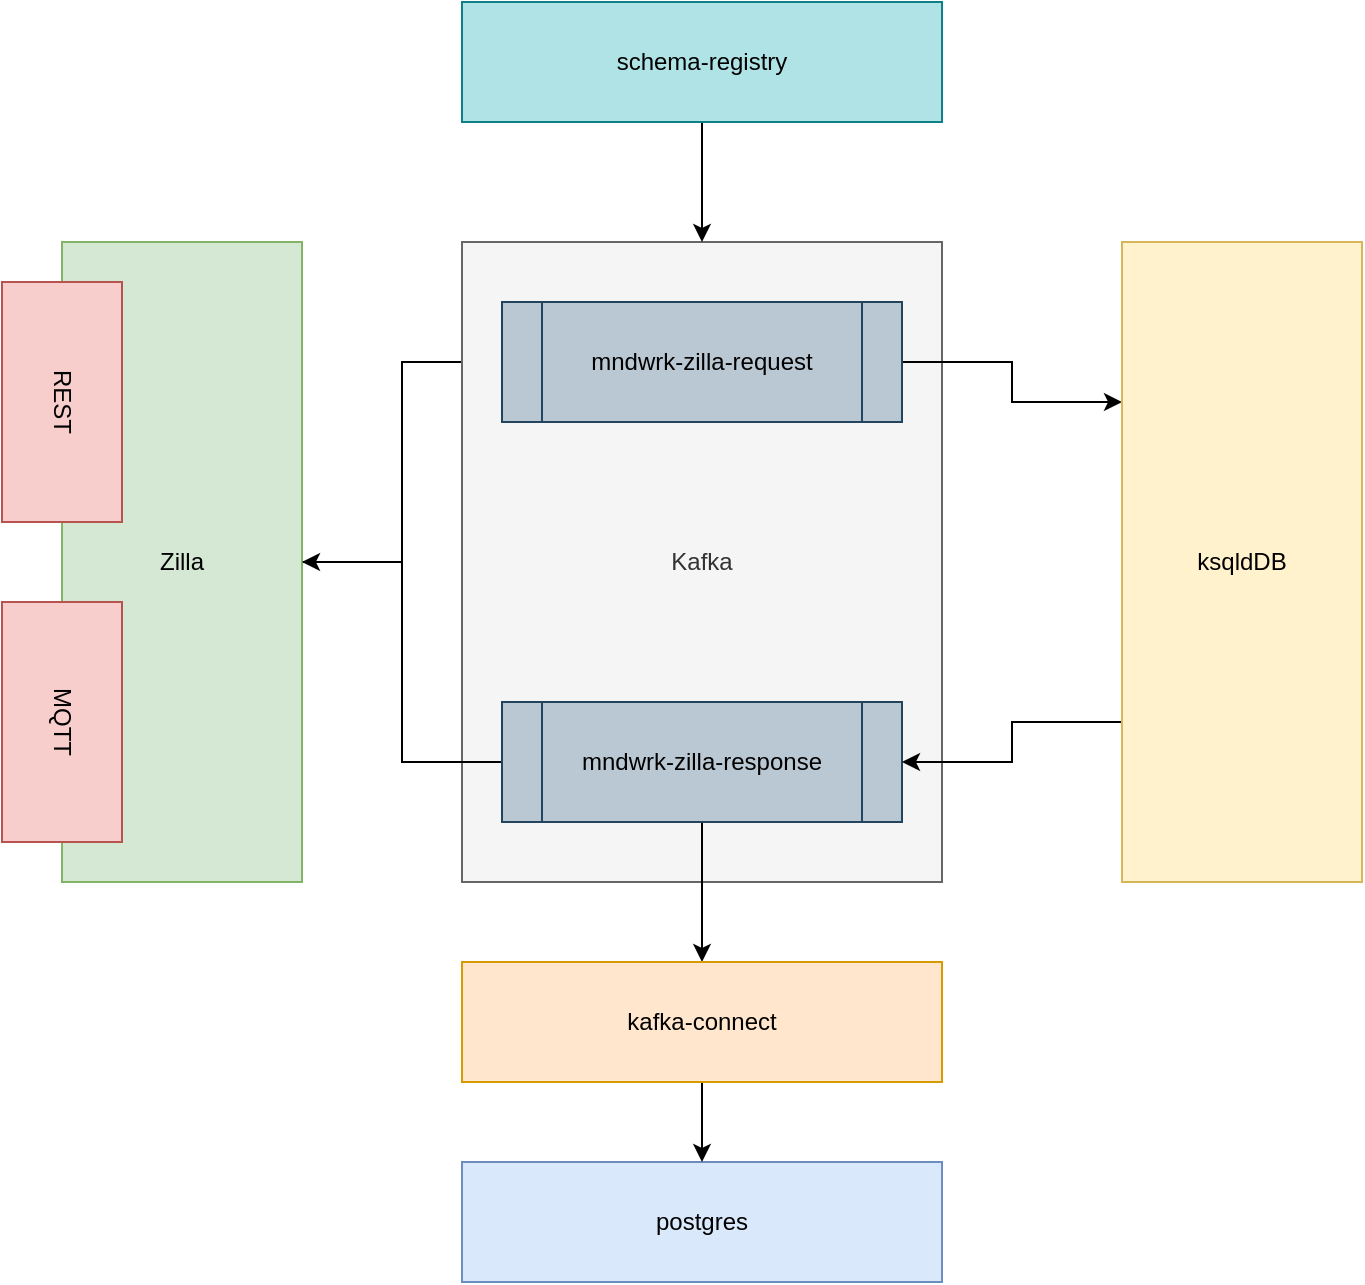 <mxfile version="24.3.0" type="device">
  <diagram name="Page-1" id="OrUoRu9kMx7ikcfzCLrX">
    <mxGraphModel dx="1362" dy="736" grid="1" gridSize="10" guides="1" tooltips="1" connect="1" arrows="1" fold="1" page="1" pageScale="1" pageWidth="850" pageHeight="1100" math="0" shadow="0">
      <root>
        <mxCell id="0" />
        <mxCell id="1" parent="0" />
        <mxCell id="cnrpu68FFSukZOdKjzBn-11" style="edgeStyle=orthogonalEdgeStyle;rounded=0;orthogonalLoop=1;jettySize=auto;html=1;entryX=0;entryY=0.5;entryDx=0;entryDy=0;" edge="1" parent="1" source="cnrpu68FFSukZOdKjzBn-1" target="cnrpu68FFSukZOdKjzBn-5">
          <mxGeometry relative="1" as="geometry" />
        </mxCell>
        <mxCell id="cnrpu68FFSukZOdKjzBn-1" value="Zilla" style="rounded=0;whiteSpace=wrap;html=1;fillColor=#d5e8d4;strokeColor=#82b366;" vertex="1" parent="1">
          <mxGeometry x="120" y="240" width="120" height="320" as="geometry" />
        </mxCell>
        <mxCell id="cnrpu68FFSukZOdKjzBn-2" value="Kafka" style="rounded=0;whiteSpace=wrap;html=1;fillColor=#f5f5f5;fontColor=#333333;strokeColor=#666666;" vertex="1" parent="1">
          <mxGeometry x="320" y="240" width="240" height="320" as="geometry" />
        </mxCell>
        <mxCell id="cnrpu68FFSukZOdKjzBn-3" value="REST" style="rounded=0;whiteSpace=wrap;html=1;rotation=90;fillColor=#f8cecc;strokeColor=#b85450;" vertex="1" parent="1">
          <mxGeometry x="60" y="290" width="120" height="60" as="geometry" />
        </mxCell>
        <mxCell id="cnrpu68FFSukZOdKjzBn-4" value="MQTT" style="rounded=0;whiteSpace=wrap;html=1;rotation=90;fillColor=#f8cecc;strokeColor=#b85450;" vertex="1" parent="1">
          <mxGeometry x="60" y="450" width="120" height="60" as="geometry" />
        </mxCell>
        <mxCell id="cnrpu68FFSukZOdKjzBn-12" style="edgeStyle=orthogonalEdgeStyle;rounded=0;orthogonalLoop=1;jettySize=auto;html=1;entryX=0;entryY=0.25;entryDx=0;entryDy=0;" edge="1" parent="1" source="cnrpu68FFSukZOdKjzBn-5" target="cnrpu68FFSukZOdKjzBn-7">
          <mxGeometry relative="1" as="geometry" />
        </mxCell>
        <mxCell id="cnrpu68FFSukZOdKjzBn-5" value="mndwrk-zilla-request" style="shape=process;whiteSpace=wrap;html=1;backgroundOutline=1;fillColor=#bac8d3;strokeColor=#23445d;" vertex="1" parent="1">
          <mxGeometry x="340" y="270" width="200" height="60" as="geometry" />
        </mxCell>
        <mxCell id="cnrpu68FFSukZOdKjzBn-14" style="edgeStyle=orthogonalEdgeStyle;rounded=0;orthogonalLoop=1;jettySize=auto;html=1;entryX=0.5;entryY=0;entryDx=0;entryDy=0;" edge="1" parent="1" source="cnrpu68FFSukZOdKjzBn-6" target="cnrpu68FFSukZOdKjzBn-9">
          <mxGeometry relative="1" as="geometry" />
        </mxCell>
        <mxCell id="cnrpu68FFSukZOdKjzBn-16" style="edgeStyle=orthogonalEdgeStyle;rounded=0;orthogonalLoop=1;jettySize=auto;html=1;entryX=1;entryY=0.5;entryDx=0;entryDy=0;" edge="1" parent="1" source="cnrpu68FFSukZOdKjzBn-6" target="cnrpu68FFSukZOdKjzBn-1">
          <mxGeometry relative="1" as="geometry" />
        </mxCell>
        <mxCell id="cnrpu68FFSukZOdKjzBn-6" value="mndwrk-zilla-response" style="shape=process;whiteSpace=wrap;html=1;backgroundOutline=1;fillColor=#bac8d3;strokeColor=#23445d;" vertex="1" parent="1">
          <mxGeometry x="340" y="470" width="200" height="60" as="geometry" />
        </mxCell>
        <mxCell id="cnrpu68FFSukZOdKjzBn-13" style="edgeStyle=orthogonalEdgeStyle;rounded=0;orthogonalLoop=1;jettySize=auto;html=1;entryX=1;entryY=0.5;entryDx=0;entryDy=0;exitX=0;exitY=0.75;exitDx=0;exitDy=0;" edge="1" parent="1" source="cnrpu68FFSukZOdKjzBn-7" target="cnrpu68FFSukZOdKjzBn-6">
          <mxGeometry relative="1" as="geometry" />
        </mxCell>
        <mxCell id="cnrpu68FFSukZOdKjzBn-7" value="ksqldDB" style="rounded=0;whiteSpace=wrap;html=1;fillColor=#fff2cc;strokeColor=#d6b656;" vertex="1" parent="1">
          <mxGeometry x="650" y="240" width="120" height="320" as="geometry" />
        </mxCell>
        <mxCell id="cnrpu68FFSukZOdKjzBn-8" value="postgres" style="rounded=0;whiteSpace=wrap;html=1;fillColor=#dae8fc;strokeColor=#6c8ebf;" vertex="1" parent="1">
          <mxGeometry x="320" y="700" width="240" height="60" as="geometry" />
        </mxCell>
        <mxCell id="cnrpu68FFSukZOdKjzBn-15" style="edgeStyle=orthogonalEdgeStyle;rounded=0;orthogonalLoop=1;jettySize=auto;html=1;entryX=0.5;entryY=0;entryDx=0;entryDy=0;" edge="1" parent="1" source="cnrpu68FFSukZOdKjzBn-9" target="cnrpu68FFSukZOdKjzBn-8">
          <mxGeometry relative="1" as="geometry" />
        </mxCell>
        <mxCell id="cnrpu68FFSukZOdKjzBn-9" value="kafka-connect" style="rounded=0;whiteSpace=wrap;html=1;fillColor=#ffe6cc;strokeColor=#d79b00;" vertex="1" parent="1">
          <mxGeometry x="320" y="600" width="240" height="60" as="geometry" />
        </mxCell>
        <mxCell id="cnrpu68FFSukZOdKjzBn-17" style="edgeStyle=orthogonalEdgeStyle;rounded=0;orthogonalLoop=1;jettySize=auto;html=1;" edge="1" parent="1" source="cnrpu68FFSukZOdKjzBn-10" target="cnrpu68FFSukZOdKjzBn-2">
          <mxGeometry relative="1" as="geometry" />
        </mxCell>
        <mxCell id="cnrpu68FFSukZOdKjzBn-10" value="schema-registry" style="rounded=0;whiteSpace=wrap;html=1;fillColor=#b0e3e6;strokeColor=#0e8088;" vertex="1" parent="1">
          <mxGeometry x="320" y="120" width="240" height="60" as="geometry" />
        </mxCell>
      </root>
    </mxGraphModel>
  </diagram>
</mxfile>
